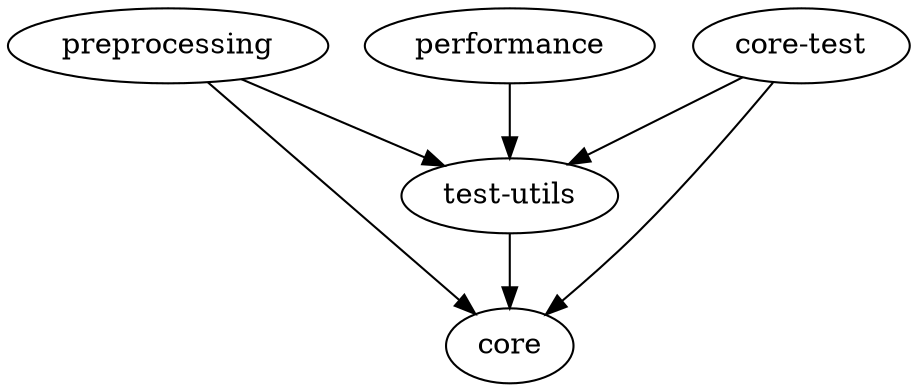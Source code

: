 digraph G {
  preprocessing -> core, "test-utils"
  "core-test" -> core, "test-utils"
  "test-utils" -> core
  performance -> "test-utils"
}
